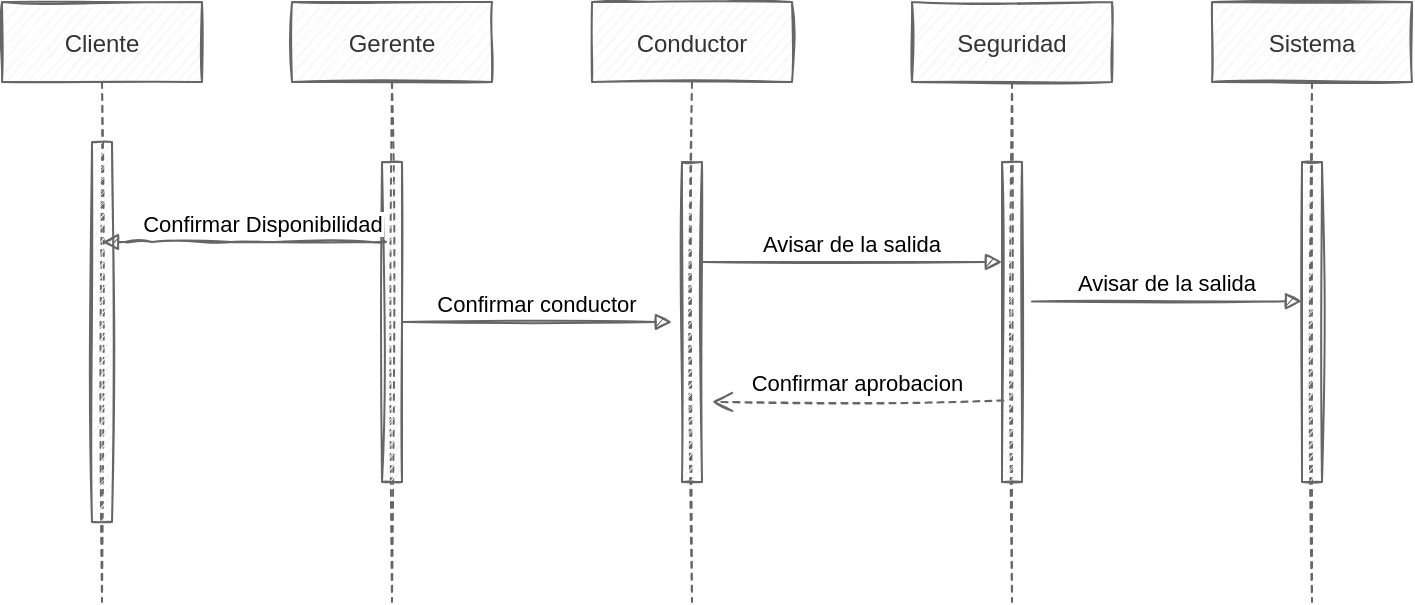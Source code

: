 <mxfile version="16.5.2" type="github">
  <diagram id="kgpKYQtTHZ0yAKxKKP6v" name="Page-1">
    <mxGraphModel dx="820" dy="521" grid="1" gridSize="10" guides="1" tooltips="1" connect="1" arrows="1" fold="1" page="1" pageScale="1" pageWidth="850" pageHeight="1100" math="0" shadow="0">
      <root>
        <mxCell id="0" />
        <mxCell id="1" parent="0" />
        <mxCell id="3nuBFxr9cyL0pnOWT2aG-1" value="Cliente" style="shape=umlLifeline;perimeter=lifelinePerimeter;container=1;collapsible=0;recursiveResize=0;rounded=0;shadow=0;strokeWidth=1;fillColor=#f5f5f5;fontColor=#333333;strokeColor=#666666;sketch=1;" parent="1" vertex="1">
          <mxGeometry x="35" y="90" width="100" height="300" as="geometry" />
        </mxCell>
        <mxCell id="3nuBFxr9cyL0pnOWT2aG-2" value="" style="points=[];perimeter=orthogonalPerimeter;rounded=0;shadow=0;strokeWidth=1;fillColor=#f5f5f5;fontColor=#333333;strokeColor=#666666;sketch=1;" parent="3nuBFxr9cyL0pnOWT2aG-1" vertex="1">
          <mxGeometry x="45" y="70" width="10" height="190" as="geometry" />
        </mxCell>
        <mxCell id="3nuBFxr9cyL0pnOWT2aG-5" value="Gerente" style="shape=umlLifeline;perimeter=lifelinePerimeter;container=1;collapsible=0;recursiveResize=0;rounded=0;shadow=0;strokeWidth=1;fillColor=#f5f5f5;fontColor=#333333;strokeColor=#666666;sketch=1;" parent="1" vertex="1">
          <mxGeometry x="180" y="90" width="100" height="300" as="geometry" />
        </mxCell>
        <mxCell id="3nuBFxr9cyL0pnOWT2aG-6" value="" style="points=[];perimeter=orthogonalPerimeter;rounded=0;shadow=0;strokeWidth=1;fillColor=#f5f5f5;fontColor=#333333;strokeColor=#666666;sketch=1;" parent="3nuBFxr9cyL0pnOWT2aG-5" vertex="1">
          <mxGeometry x="45" y="80" width="10" height="160" as="geometry" />
        </mxCell>
        <mxCell id="3nuBFxr9cyL0pnOWT2aG-9" value="Confirmar Disponibilidad" style="verticalAlign=bottom;endArrow=block;shadow=0;strokeWidth=1;fillColor=#f5f5f5;strokeColor=#666666;sketch=1;" parent="1" target="3nuBFxr9cyL0pnOWT2aG-1" edge="1">
          <mxGeometry x="-0.037" relative="1" as="geometry">
            <mxPoint x="220" y="210" as="sourcePoint" />
            <mxPoint x="95" y="210" as="targetPoint" />
            <Array as="points">
              <mxPoint x="230" y="210" />
              <mxPoint x="160" y="210" />
              <mxPoint x="100" y="210" />
            </Array>
            <mxPoint as="offset" />
          </mxGeometry>
        </mxCell>
        <mxCell id="KE9UqYUo_kO8XwsWE6Dw-1" value="Conductor" style="shape=umlLifeline;perimeter=lifelinePerimeter;container=1;collapsible=0;recursiveResize=0;rounded=0;shadow=0;strokeWidth=1;fillColor=#f5f5f5;fontColor=#333333;strokeColor=#666666;sketch=1;" vertex="1" parent="1">
          <mxGeometry x="330" y="90" width="100" height="300" as="geometry" />
        </mxCell>
        <mxCell id="KE9UqYUo_kO8XwsWE6Dw-2" value="" style="points=[];perimeter=orthogonalPerimeter;rounded=0;shadow=0;strokeWidth=1;fillColor=#f5f5f5;fontColor=#333333;strokeColor=#666666;sketch=1;" vertex="1" parent="KE9UqYUo_kO8XwsWE6Dw-1">
          <mxGeometry x="45" y="80" width="10" height="160" as="geometry" />
        </mxCell>
        <mxCell id="KE9UqYUo_kO8XwsWE6Dw-3" value="Seguridad" style="shape=umlLifeline;perimeter=lifelinePerimeter;container=1;collapsible=0;recursiveResize=0;rounded=0;shadow=0;strokeWidth=1;fillColor=#f5f5f5;fontColor=#333333;strokeColor=#666666;sketch=1;" vertex="1" parent="1">
          <mxGeometry x="490" y="90" width="100" height="300" as="geometry" />
        </mxCell>
        <mxCell id="KE9UqYUo_kO8XwsWE6Dw-4" value="" style="points=[];perimeter=orthogonalPerimeter;rounded=0;shadow=0;strokeWidth=1;fillColor=#f5f5f5;fontColor=#333333;strokeColor=#666666;sketch=1;" vertex="1" parent="KE9UqYUo_kO8XwsWE6Dw-3">
          <mxGeometry x="45" y="80" width="10" height="160" as="geometry" />
        </mxCell>
        <mxCell id="KE9UqYUo_kO8XwsWE6Dw-5" value="Sistema" style="shape=umlLifeline;perimeter=lifelinePerimeter;container=1;collapsible=0;recursiveResize=0;rounded=0;shadow=0;strokeWidth=1;fillColor=#f5f5f5;fontColor=#333333;strokeColor=#666666;sketch=1;" vertex="1" parent="1">
          <mxGeometry x="640" y="90" width="100" height="300" as="geometry" />
        </mxCell>
        <mxCell id="KE9UqYUo_kO8XwsWE6Dw-6" value="" style="points=[];perimeter=orthogonalPerimeter;rounded=0;shadow=0;strokeWidth=1;fillColor=#f5f5f5;fontColor=#333333;strokeColor=#666666;sketch=1;" vertex="1" parent="KE9UqYUo_kO8XwsWE6Dw-5">
          <mxGeometry x="45" y="80" width="10" height="160" as="geometry" />
        </mxCell>
        <mxCell id="KE9UqYUo_kO8XwsWE6Dw-7" value="Avisar de la salida" style="verticalAlign=bottom;endArrow=block;entryX=0;entryY=0;shadow=0;strokeWidth=1;fillColor=#f5f5f5;strokeColor=#666666;sketch=1;" edge="1" parent="1" source="KE9UqYUo_kO8XwsWE6Dw-2">
          <mxGeometry relative="1" as="geometry">
            <mxPoint x="390" y="220.0" as="sourcePoint" />
            <mxPoint x="535" y="220.0" as="targetPoint" />
            <Array as="points">
              <mxPoint x="535" y="220" />
            </Array>
          </mxGeometry>
        </mxCell>
        <mxCell id="KE9UqYUo_kO8XwsWE6Dw-11" value="Confirmar aprobacion" style="verticalAlign=bottom;endArrow=open;dashed=1;endSize=8;exitX=0.071;exitY=0.745;shadow=0;strokeWidth=1;exitDx=0;exitDy=0;exitPerimeter=0;fillColor=#f5f5f5;strokeColor=#666666;sketch=1;" edge="1" parent="1" source="KE9UqYUo_kO8XwsWE6Dw-4">
          <mxGeometry relative="1" as="geometry">
            <mxPoint x="390" y="290.0" as="targetPoint" />
            <mxPoint x="525" y="290.0" as="sourcePoint" />
          </mxGeometry>
        </mxCell>
        <mxCell id="KE9UqYUo_kO8XwsWE6Dw-12" value="Avisar de la salida" style="verticalAlign=bottom;endArrow=block;entryX=0;entryY=0;shadow=0;strokeWidth=1;fillColor=#f5f5f5;strokeColor=#666666;sketch=1;" edge="1" parent="1">
          <mxGeometry relative="1" as="geometry">
            <mxPoint x="550" y="239.77" as="sourcePoint" />
            <mxPoint x="685" y="239.66" as="targetPoint" />
            <Array as="points" />
          </mxGeometry>
        </mxCell>
        <mxCell id="KE9UqYUo_kO8XwsWE6Dw-8" value="Confirmar conductor" style="verticalAlign=bottom;endArrow=block;shadow=0;strokeWidth=1;fillColor=#f5f5f5;strokeColor=#666666;sketch=1;" edge="1" parent="1">
          <mxGeometry relative="1" as="geometry">
            <mxPoint x="235" y="250.0" as="sourcePoint" />
            <mxPoint x="370" y="250" as="targetPoint" />
          </mxGeometry>
        </mxCell>
      </root>
    </mxGraphModel>
  </diagram>
</mxfile>
